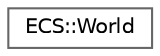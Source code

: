 digraph "Graphical Class Hierarchy"
{
 // LATEX_PDF_SIZE
  bgcolor="transparent";
  edge [fontname=Helvetica,fontsize=10,labelfontname=Helvetica,labelfontsize=10];
  node [fontname=Helvetica,fontsize=10,shape=box,height=0.2,width=0.4];
  rankdir="LR";
  Node0 [id="Node000000",label="ECS::World",height=0.2,width=0.4,color="grey40", fillcolor="white", style="filled",URL="$classECS_1_1World.html",tooltip=" "];
}
